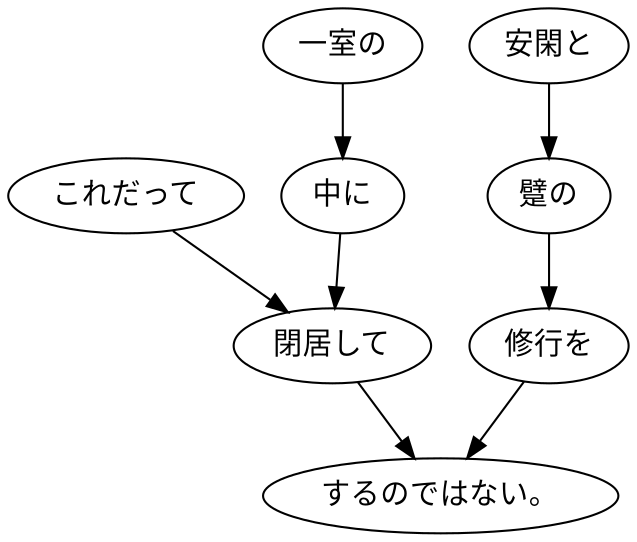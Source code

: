 digraph graph3194 {
	node0 [label="これだって"];
	node1 [label="一室の"];
	node2 [label="中に"];
	node3 [label="閉居して"];
	node4 [label="安閑と"];
	node5 [label="躄の"];
	node6 [label="修行を"];
	node7 [label="するのではない。"];
	node0 -> node3;
	node1 -> node2;
	node2 -> node3;
	node3 -> node7;
	node4 -> node5;
	node5 -> node6;
	node6 -> node7;
}
